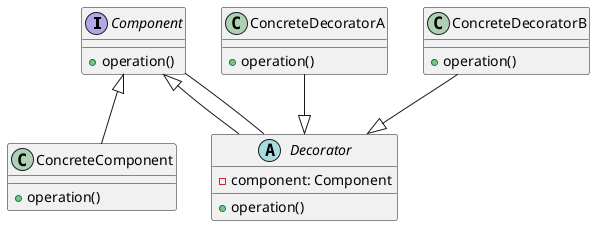 @startuml

interface Component {
  + operation()
}

class ConcreteComponent {
  + operation()
}

abstract class Decorator {
  + operation()
  - component: Component
}

class ConcreteDecoratorA {
  + operation()
}

class ConcreteDecoratorB {
  + operation()
}

Component <|-- ConcreteComponent
Component <|-- Decorator
Decorator -- Component
ConcreteDecoratorA --|> Decorator
ConcreteDecoratorB --|> Decorator

@enduml